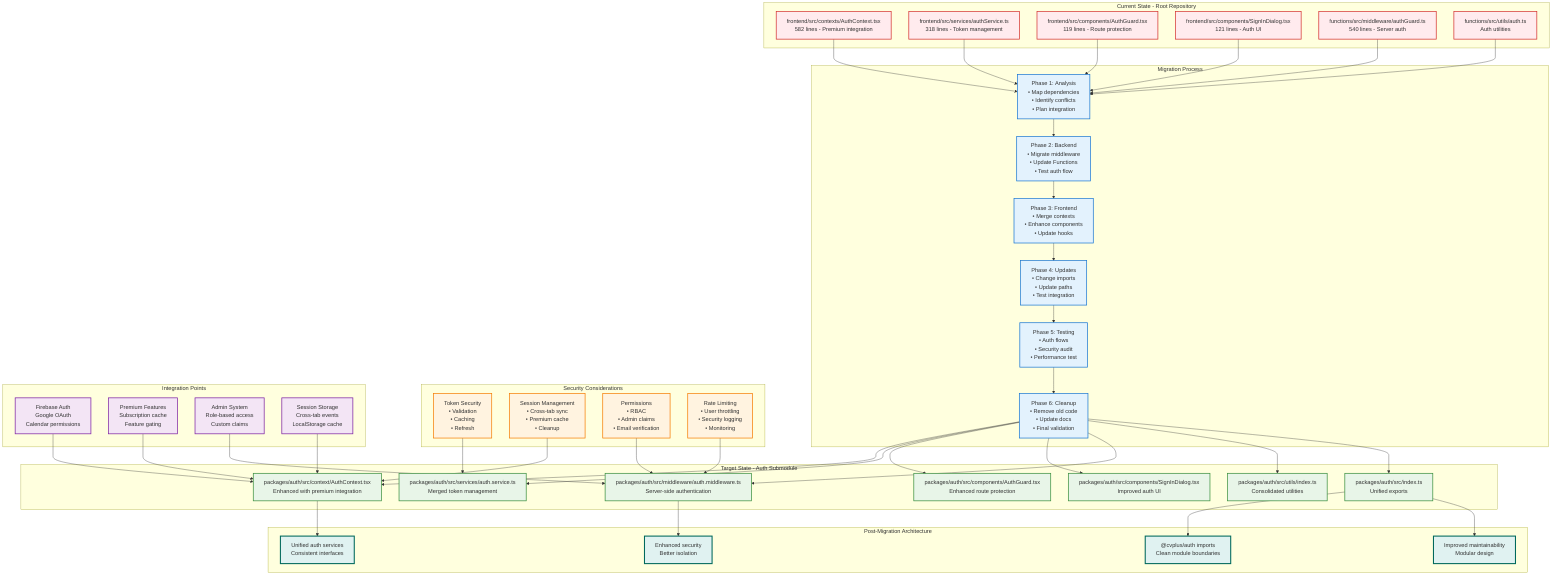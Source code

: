 graph TB
    subgraph "Current State - Root Repository"
        A1["frontend/src/contexts/AuthContext.tsx<br/>582 lines - Premium integration"]
        A2["frontend/src/services/authService.ts<br/>318 lines - Token management"]
        A3["frontend/src/components/AuthGuard.tsx<br/>119 lines - Route protection"]
        A4["frontend/src/components/SignInDialog.tsx<br/>121 lines - Auth UI"]
        A5["functions/src/middleware/authGuard.ts<br/>540 lines - Server auth"]
        A6["functions/src/utils/auth.ts<br/>Auth utilities"]
    end

    subgraph "Target State - Auth Submodule"
        B1["packages/auth/src/context/AuthContext.tsx<br/>Enhanced with premium integration"]
        B2["packages/auth/src/services/auth.service.ts<br/>Merged token management"]
        B3["packages/auth/src/components/AuthGuard.tsx<br/>Enhanced route protection"]
        B4["packages/auth/src/components/SignInDialog.tsx<br/>Improved auth UI"]
        B5["packages/auth/src/middleware/auth.middleware.ts<br/>Server-side authentication"]
        B6["packages/auth/src/utils/index.ts<br/>Consolidated utilities"]
        B7["packages/auth/src/index.ts<br/>Unified exports"]
    end

    subgraph "Migration Process"
        C1["Phase 1: Analysis<br/>• Map dependencies<br/>• Identify conflicts<br/>• Plan integration"]
        C2["Phase 2: Backend<br/>• Migrate middleware<br/>• Update Functions<br/>• Test auth flow"]
        C3["Phase 3: Frontend<br/>• Merge contexts<br/>• Enhance components<br/>• Update hooks"]
        C4["Phase 4: Updates<br/>• Change imports<br/>• Update paths<br/>• Test integration"]
        C5["Phase 5: Testing<br/>• Auth flows<br/>• Security audit<br/>• Performance test"]
        C6["Phase 6: Cleanup<br/>• Remove old code<br/>• Update docs<br/>• Final validation"]
    end

    subgraph "Security Considerations"
        D1["Token Security<br/>• Validation<br/>• Caching<br/>• Refresh"]
        D2["Session Management<br/>• Cross-tab sync<br/>• Premium cache<br/>• Cleanup"]
        D3["Permissions<br/>• RBAC<br/>• Admin claims<br/>• Email verification"]
        D4["Rate Limiting<br/>• User throttling<br/>• Security logging<br/>• Monitoring"]
    end

    subgraph "Integration Points"
        E1["Firebase Auth<br/>Google OAuth<br/>Calendar permissions"]
        E2["Premium Features<br/>Subscription cache<br/>Feature gating"]
        E3["Admin System<br/>Role-based access<br/>Custom claims"]
        E4["Session Storage<br/>Cross-tab events<br/>LocalStorage cache"]
    end

    subgraph "Post-Migration Architecture"
        F1["@cvplus/auth imports<br/>Clean module boundaries"]
        F2["Unified auth services<br/>Consistent interfaces"]
        F3["Enhanced security<br/>Better isolation"]
        F4["Improved maintainability<br/>Modular design"]
    end

    %% Migration flow
    A1 --> C1
    A2 --> C1
    A3 --> C1
    A4 --> C1
    A5 --> C1
    A6 --> C1
    
    C1 --> C2
    C2 --> C3
    C3 --> C4
    C4 --> C5
    C5 --> C6
    
    C6 --> B1
    C6 --> B2
    C6 --> B3
    C6 --> B4
    C6 --> B5
    C6 --> B6
    C6 --> B7

    %% Security integration
    D1 --> B2
    D2 --> B1
    D3 --> B5
    D4 --> B5

    %% Integration points
    E1 --> B1
    E2 --> B1
    E3 --> B5
    E4 --> B1

    %% Final architecture
    B7 --> F1
    B1 --> F2
    B5 --> F3
    B7 --> F4

    %% Styling
    classDef current fill:#ffebee,stroke:#d32f2f,stroke-width:2px
    classDef target fill:#e8f5e8,stroke:#388e3c,stroke-width:2px
    classDef process fill:#e3f2fd,stroke:#1976d2,stroke-width:2px
    classDef security fill:#fff3e0,stroke:#f57c00,stroke-width:2px
    classDef integration fill:#f3e5f5,stroke:#7b1fa2,stroke-width:2px
    classDef final fill:#e0f2f1,stroke:#00695c,stroke-width:3px

    class A1,A2,A3,A4,A5,A6 current
    class B1,B2,B3,B4,B5,B6,B7 target
    class C1,C2,C3,C4,C5,C6 process
    class D1,D2,D3,D4 security
    class E1,E2,E3,E4 integration
    class F1,F2,F3,F4 final